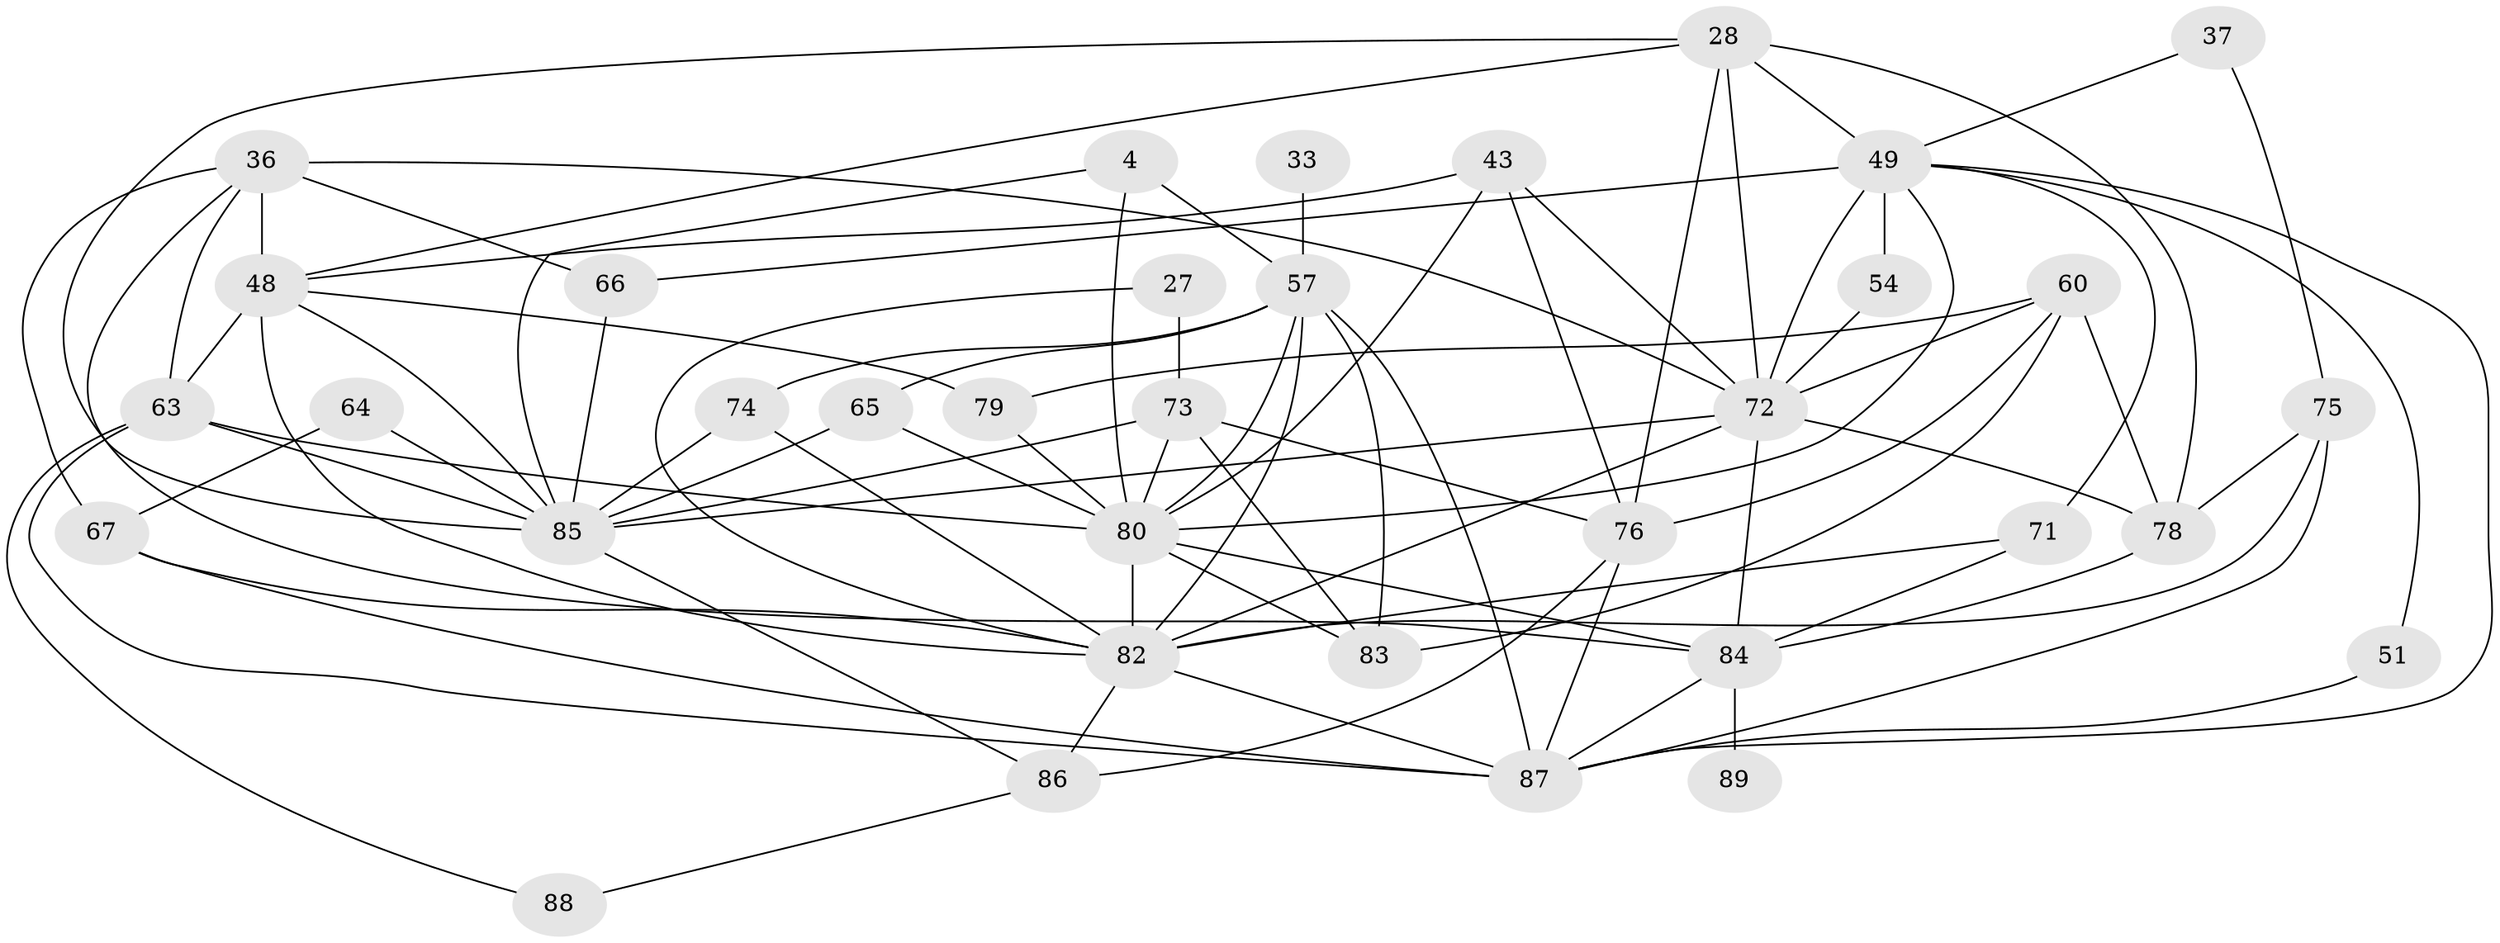// original degree distribution, {5: 0.10112359550561797, 6: 0.12359550561797752, 4: 0.34831460674157305, 2: 0.1797752808988764, 3: 0.19101123595505617, 7: 0.033707865168539325, 9: 0.011235955056179775, 8: 0.011235955056179775}
// Generated by graph-tools (version 1.1) at 2025/52/03/04/25 21:52:06]
// undirected, 35 vertices, 87 edges
graph export_dot {
graph [start="1"]
  node [color=gray90,style=filled];
  4;
  27;
  28 [super="+21"];
  33;
  36 [super="+9"];
  37;
  43;
  48 [super="+25+42"];
  49 [super="+12+34"];
  51;
  54 [super="+29"];
  57 [super="+2"];
  60 [super="+20"];
  63 [super="+31"];
  64;
  65;
  66;
  67 [super="+32"];
  71 [super="+70"];
  72 [super="+47+69"];
  73 [super="+30"];
  74 [super="+45"];
  75 [super="+39"];
  76 [super="+35+23"];
  78 [super="+24"];
  79;
  80 [super="+14+17+77+68+59"];
  82 [super="+58+61"];
  83 [super="+81"];
  84 [super="+62"];
  85 [super="+13+53+46"];
  86;
  87 [super="+3+55+50"];
  88;
  89;
  4 -- 57 [weight=2];
  4 -- 80;
  4 -- 85;
  27 -- 82;
  27 -- 73;
  28 -- 85 [weight=2];
  28 -- 78 [weight=2];
  28 -- 76 [weight=2];
  28 -- 49 [weight=3];
  28 -- 48;
  28 -- 72;
  33 -- 57 [weight=2];
  36 -- 63;
  36 -- 66;
  36 -- 84;
  36 -- 48 [weight=3];
  36 -- 67;
  36 -- 72;
  37 -- 75;
  37 -- 49;
  43 -- 76 [weight=2];
  43 -- 48;
  43 -- 72;
  43 -- 80;
  48 -- 85 [weight=2];
  48 -- 79;
  48 -- 82 [weight=5];
  48 -- 63;
  49 -- 54 [weight=2];
  49 -- 71;
  49 -- 66;
  49 -- 72;
  49 -- 51;
  49 -- 87;
  49 -- 80;
  51 -- 87;
  54 -- 72 [weight=2];
  57 -- 65 [weight=2];
  57 -- 74;
  57 -- 83 [weight=2];
  57 -- 87;
  57 -- 82;
  57 -- 80;
  60 -- 79;
  60 -- 83;
  60 -- 72;
  60 -- 76 [weight=2];
  60 -- 78;
  63 -- 87;
  63 -- 88;
  63 -- 80;
  63 -- 85;
  64 -- 85;
  64 -- 67;
  65 -- 80;
  65 -- 85 [weight=2];
  66 -- 85 [weight=2];
  67 -- 87 [weight=2];
  67 -- 82 [weight=2];
  71 -- 84;
  71 -- 82;
  72 -- 82 [weight=3];
  72 -- 78;
  72 -- 84;
  72 -- 85 [weight=2];
  73 -- 83;
  73 -- 85 [weight=2];
  73 -- 76;
  73 -- 80;
  74 -- 85;
  74 -- 82;
  75 -- 87;
  75 -- 78 [weight=2];
  75 -- 82;
  76 -- 86;
  76 -- 87;
  78 -- 84 [weight=2];
  79 -- 80 [weight=2];
  80 -- 83;
  80 -- 84 [weight=2];
  80 -- 82 [weight=3];
  82 -- 86;
  82 -- 87 [weight=2];
  84 -- 89 [weight=2];
  84 -- 87;
  85 -- 86;
  86 -- 88;
}
